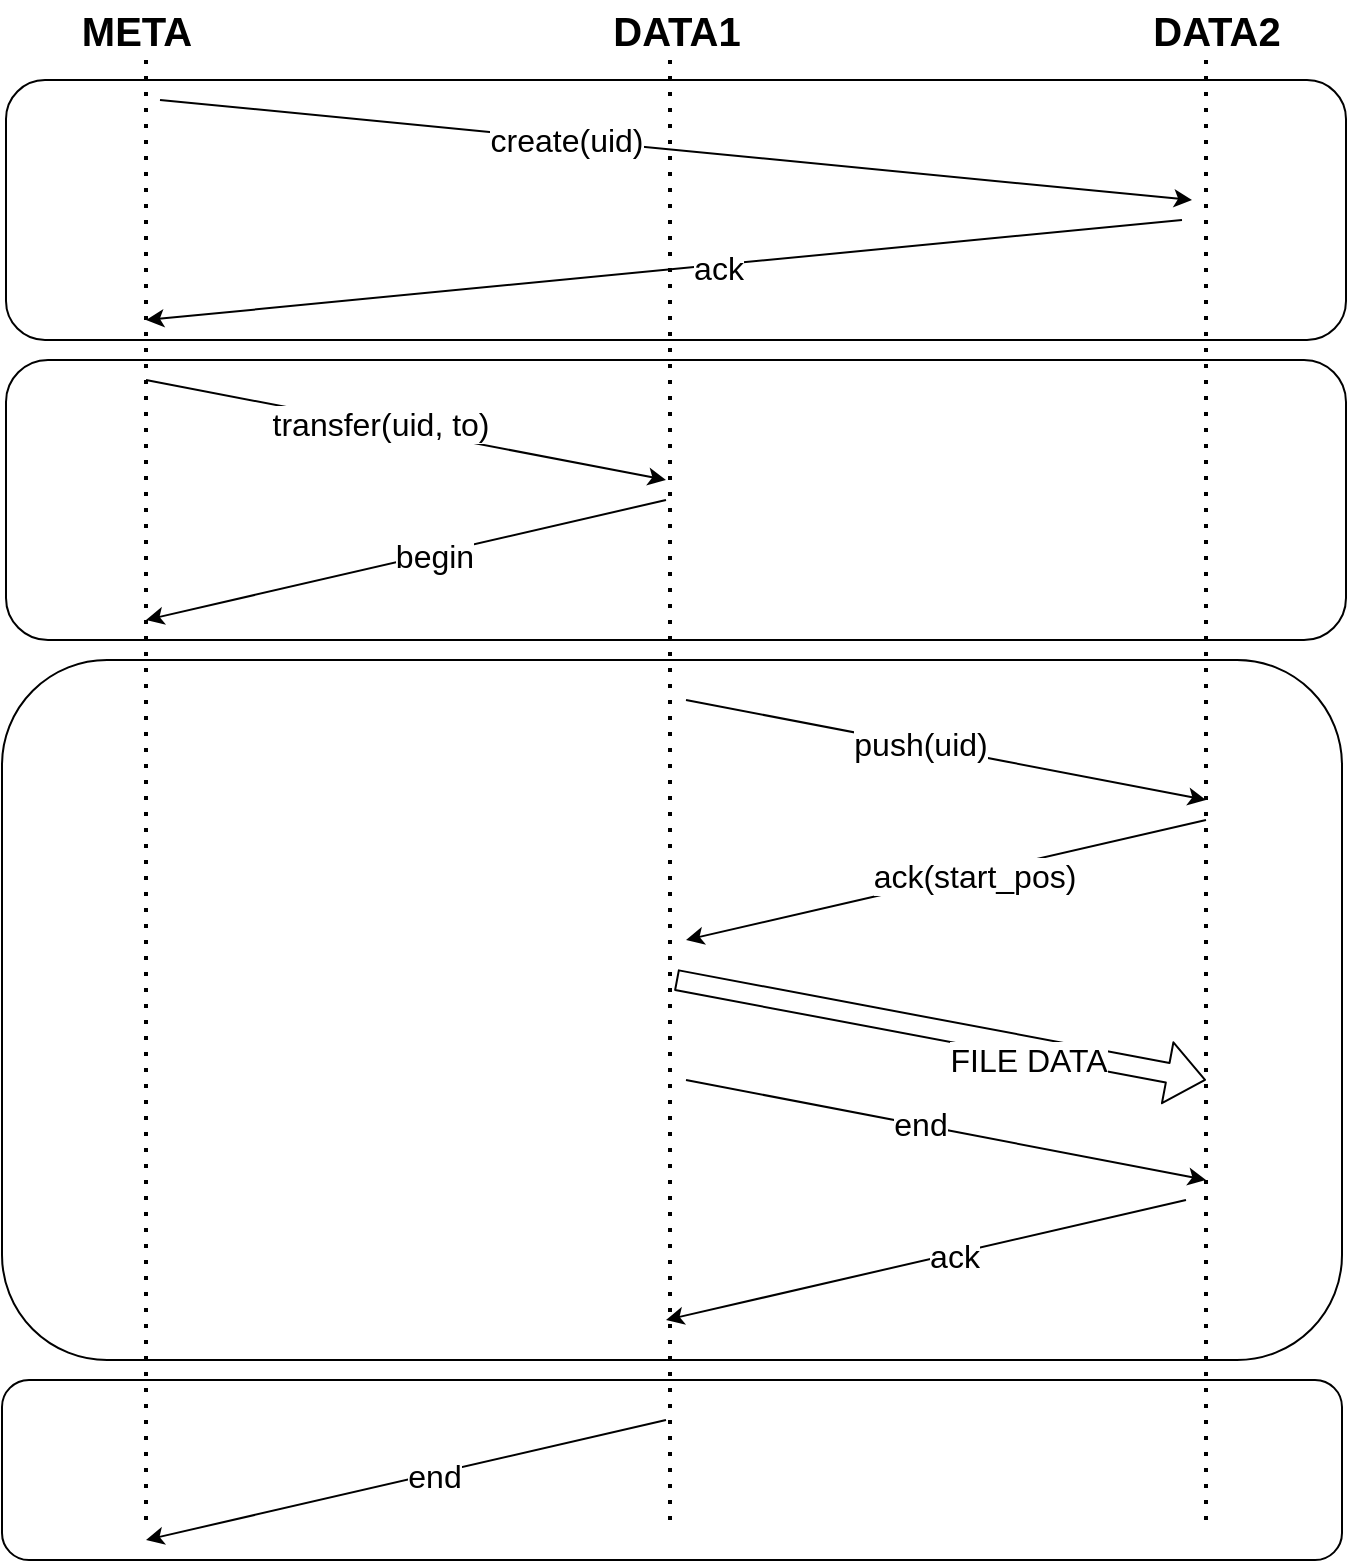 <mxfile version="12.5.3" type="device"><diagram id="XRu48bGMbLp25wE2rFDU" name="Page-1"><mxGraphModel dx="866" dy="515" grid="1" gridSize="10" guides="1" tooltips="1" connect="1" arrows="1" fold="1" page="1" pageScale="1" pageWidth="827" pageHeight="1169" math="0" shadow="0"><root><mxCell id="0"/><mxCell id="1" parent="0"/><mxCell id="cPdk5ahcW_SPAgAXDkKH-8" value="" style="rounded=1;whiteSpace=wrap;html=1;" vertex="1" parent="1"><mxGeometry x="78" y="790" width="670" height="90" as="geometry"/></mxCell><mxCell id="cPdk5ahcW_SPAgAXDkKH-3" value="" style="rounded=1;whiteSpace=wrap;html=1;" vertex="1" parent="1"><mxGeometry x="78" y="430" width="670" height="350" as="geometry"/></mxCell><mxCell id="paCnOdIm-sY120-ba98U-14" value="" style="rounded=1;whiteSpace=wrap;html=1;" parent="1" vertex="1"><mxGeometry x="80" y="280" width="670" height="140" as="geometry"/></mxCell><mxCell id="paCnOdIm-sY120-ba98U-11" value="" style="rounded=1;whiteSpace=wrap;html=1;" parent="1" vertex="1"><mxGeometry x="80" y="140" width="670" height="130" as="geometry"/></mxCell><mxCell id="jz_MTZWQlmgqcUxg6ZaU-46" value="" style="endArrow=classic;html=1;fontSize=20;" parent="1" edge="1"><mxGeometry width="50" height="50" relative="1" as="geometry"><mxPoint x="157" y="150" as="sourcePoint"/><mxPoint x="673" y="200" as="targetPoint"/></mxGeometry></mxCell><mxCell id="jz_MTZWQlmgqcUxg6ZaU-47" value="&lt;div&gt;create(uid)&lt;/div&gt;" style="edgeLabel;html=1;align=center;verticalAlign=middle;resizable=0;points=[];fontSize=16;" parent="jz_MTZWQlmgqcUxg6ZaU-46" vertex="1" connectable="0"><mxGeometry x="-0.102" y="1" relative="1" as="geometry"><mxPoint x="-29.01" y="-1.48" as="offset"/></mxGeometry></mxCell><mxCell id="jz_MTZWQlmgqcUxg6ZaU-21" value="" style="endArrow=none;dashed=1;html=1;dashPattern=1 3;strokeWidth=2;fontSize=12;" parent="1" edge="1"><mxGeometry width="50" height="50" relative="1" as="geometry"><mxPoint x="412" y="860.0" as="sourcePoint"/><mxPoint x="412" y="130" as="targetPoint"/></mxGeometry></mxCell><mxCell id="jz_MTZWQlmgqcUxg6ZaU-1" value="META" style="text;html=1;align=center;verticalAlign=middle;resizable=0;points=[];autosize=1;fontSize=20;fontStyle=1" parent="1" vertex="1"><mxGeometry x="110" y="100" width="70" height="30" as="geometry"/></mxCell><mxCell id="jz_MTZWQlmgqcUxg6ZaU-2" value="DATA1" style="text;html=1;align=center;verticalAlign=middle;resizable=0;points=[];autosize=1;fontSize=20;fontStyle=1" parent="1" vertex="1"><mxGeometry x="375" y="100" width="80" height="30" as="geometry"/></mxCell><mxCell id="jz_MTZWQlmgqcUxg6ZaU-3" value="DATA2" style="text;html=1;align=center;verticalAlign=middle;resizable=0;points=[];autosize=1;fontSize=20;fontStyle=1" parent="1" vertex="1"><mxGeometry x="645" y="100" width="80" height="30" as="geometry"/></mxCell><mxCell id="jz_MTZWQlmgqcUxg6ZaU-4" value="" style="endArrow=classic;html=1;fontSize=20;" parent="1" edge="1"><mxGeometry width="50" height="50" relative="1" as="geometry"><mxPoint x="150" y="290" as="sourcePoint"/><mxPoint x="410" y="340" as="targetPoint"/></mxGeometry></mxCell><mxCell id="jz_MTZWQlmgqcUxg6ZaU-5" value="&lt;div&gt;transfer(uid, to)&lt;/div&gt;" style="edgeLabel;html=1;align=center;verticalAlign=middle;resizable=0;points=[];fontSize=16;" parent="jz_MTZWQlmgqcUxg6ZaU-4" vertex="1" connectable="0"><mxGeometry x="-0.102" y="1" relative="1" as="geometry"><mxPoint as="offset"/></mxGeometry></mxCell><mxCell id="jz_MTZWQlmgqcUxg6ZaU-20" value="" style="endArrow=none;dashed=1;html=1;dashPattern=1 3;strokeWidth=2;fontSize=12;" parent="1" edge="1"><mxGeometry width="50" height="50" relative="1" as="geometry"><mxPoint x="150" y="860" as="sourcePoint"/><mxPoint x="150" y="130" as="targetPoint"/></mxGeometry></mxCell><mxCell id="jz_MTZWQlmgqcUxg6ZaU-22" value="" style="endArrow=none;dashed=1;html=1;dashPattern=1 3;strokeWidth=2;fontSize=12;" parent="1" edge="1"><mxGeometry width="50" height="50" relative="1" as="geometry"><mxPoint x="680" y="860.0" as="sourcePoint"/><mxPoint x="680" y="130" as="targetPoint"/></mxGeometry></mxCell><mxCell id="jz_MTZWQlmgqcUxg6ZaU-44" value="" style="endArrow=classic;html=1;fontSize=20;" parent="1" edge="1"><mxGeometry width="50" height="50" relative="1" as="geometry"><mxPoint x="410" y="350" as="sourcePoint"/><mxPoint x="150" y="410" as="targetPoint"/></mxGeometry></mxCell><mxCell id="jz_MTZWQlmgqcUxg6ZaU-45" value="begin" style="edgeLabel;html=1;align=center;verticalAlign=middle;resizable=0;points=[];fontSize=16;" parent="jz_MTZWQlmgqcUxg6ZaU-44" vertex="1" connectable="0"><mxGeometry x="-0.102" y="1" relative="1" as="geometry"><mxPoint as="offset"/></mxGeometry></mxCell><mxCell id="jz_MTZWQlmgqcUxg6ZaU-48" value="" style="endArrow=classic;html=1;fontSize=20;" parent="1" edge="1"><mxGeometry width="50" height="50" relative="1" as="geometry"><mxPoint x="668" y="210" as="sourcePoint"/><mxPoint x="150" y="260" as="targetPoint"/></mxGeometry></mxCell><mxCell id="jz_MTZWQlmgqcUxg6ZaU-49" value="&lt;div&gt;ack&lt;/div&gt;" style="edgeLabel;html=1;align=center;verticalAlign=middle;resizable=0;points=[];fontSize=16;" parent="jz_MTZWQlmgqcUxg6ZaU-48" vertex="1" connectable="0"><mxGeometry x="-0.102" y="1" relative="1" as="geometry"><mxPoint as="offset"/></mxGeometry></mxCell><mxCell id="jz_MTZWQlmgqcUxg6ZaU-50" value="" style="shape=flexArrow;endArrow=classic;html=1;fontSize=16;" parent="1" edge="1"><mxGeometry width="50" height="50" relative="1" as="geometry"><mxPoint x="415" y="590" as="sourcePoint"/><mxPoint x="680" y="640" as="targetPoint"/></mxGeometry></mxCell><mxCell id="jz_MTZWQlmgqcUxg6ZaU-51" value="FILE DATA" style="edgeLabel;html=1;align=center;verticalAlign=middle;resizable=0;points=[];fontSize=16;" parent="jz_MTZWQlmgqcUxg6ZaU-50" vertex="1" connectable="0"><mxGeometry x="0.335" y="-6" relative="1" as="geometry"><mxPoint as="offset"/></mxGeometry></mxCell><mxCell id="paCnOdIm-sY120-ba98U-1" value="" style="endArrow=classic;html=1;fontSize=20;" parent="1" edge="1"><mxGeometry width="50" height="50" relative="1" as="geometry"><mxPoint x="420" y="640" as="sourcePoint"/><mxPoint x="680" y="690" as="targetPoint"/></mxGeometry></mxCell><mxCell id="paCnOdIm-sY120-ba98U-2" value="&lt;div&gt;end&lt;/div&gt;" style="edgeLabel;html=1;align=center;verticalAlign=middle;resizable=0;points=[];fontSize=16;" parent="paCnOdIm-sY120-ba98U-1" vertex="1" connectable="0"><mxGeometry x="-0.102" y="1" relative="1" as="geometry"><mxPoint as="offset"/></mxGeometry></mxCell><mxCell id="paCnOdIm-sY120-ba98U-3" value="" style="endArrow=classic;html=1;fontSize=20;" parent="1" edge="1"><mxGeometry width="50" height="50" relative="1" as="geometry"><mxPoint x="680" y="510" as="sourcePoint"/><mxPoint x="420" y="570" as="targetPoint"/></mxGeometry></mxCell><mxCell id="paCnOdIm-sY120-ba98U-4" value="ack(start_pos)" style="edgeLabel;html=1;align=center;verticalAlign=middle;resizable=0;points=[];fontSize=16;" parent="paCnOdIm-sY120-ba98U-3" vertex="1" connectable="0"><mxGeometry x="-0.102" y="1" relative="1" as="geometry"><mxPoint as="offset"/></mxGeometry></mxCell><mxCell id="paCnOdIm-sY120-ba98U-5" value="" style="endArrow=classic;html=1;fontSize=20;" parent="1" edge="1"><mxGeometry width="50" height="50" relative="1" as="geometry"><mxPoint x="420" y="450" as="sourcePoint"/><mxPoint x="680" y="500" as="targetPoint"/></mxGeometry></mxCell><mxCell id="paCnOdIm-sY120-ba98U-6" value="&lt;div&gt;push(uid)&lt;/div&gt;" style="edgeLabel;html=1;align=center;verticalAlign=middle;resizable=0;points=[];fontSize=16;" parent="paCnOdIm-sY120-ba98U-5" vertex="1" connectable="0"><mxGeometry x="-0.102" y="1" relative="1" as="geometry"><mxPoint as="offset"/></mxGeometry></mxCell><mxCell id="paCnOdIm-sY120-ba98U-7" value="" style="endArrow=classic;html=1;fontSize=20;" parent="1" edge="1"><mxGeometry width="50" height="50" relative="1" as="geometry"><mxPoint x="670" y="700" as="sourcePoint"/><mxPoint x="410" y="760" as="targetPoint"/></mxGeometry></mxCell><mxCell id="paCnOdIm-sY120-ba98U-8" value="ack" style="edgeLabel;html=1;align=center;verticalAlign=middle;resizable=0;points=[];fontSize=16;" parent="paCnOdIm-sY120-ba98U-7" vertex="1" connectable="0"><mxGeometry x="-0.102" y="1" relative="1" as="geometry"><mxPoint as="offset"/></mxGeometry></mxCell><mxCell id="paCnOdIm-sY120-ba98U-9" value="" style="endArrow=classic;html=1;fontSize=20;" parent="1" edge="1"><mxGeometry width="50" height="50" relative="1" as="geometry"><mxPoint x="410" y="810" as="sourcePoint"/><mxPoint x="150" y="870" as="targetPoint"/></mxGeometry></mxCell><mxCell id="paCnOdIm-sY120-ba98U-10" value="end" style="edgeLabel;html=1;align=center;verticalAlign=middle;resizable=0;points=[];fontSize=16;" parent="paCnOdIm-sY120-ba98U-9" vertex="1" connectable="0"><mxGeometry x="-0.102" y="1" relative="1" as="geometry"><mxPoint as="offset"/></mxGeometry></mxCell></root></mxGraphModel></diagram></mxfile>